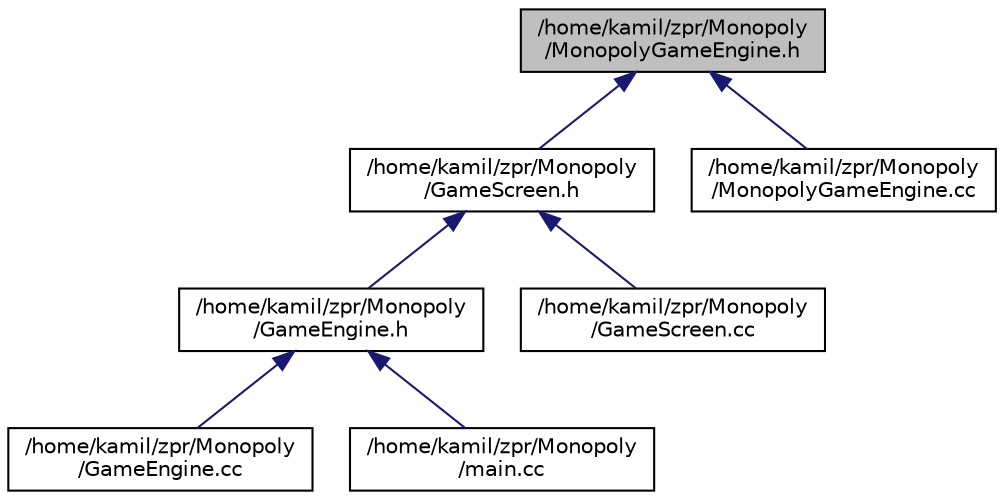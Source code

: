 digraph "/home/kamil/zpr/Monopoly/MonopolyGameEngine.h"
{
 // LATEX_PDF_SIZE
  edge [fontname="Helvetica",fontsize="10",labelfontname="Helvetica",labelfontsize="10"];
  node [fontname="Helvetica",fontsize="10",shape=record];
  Node1 [label="/home/kamil/zpr/Monopoly\l/MonopolyGameEngine.h",height=0.2,width=0.4,color="black", fillcolor="grey75", style="filled", fontcolor="black",tooltip="Header file of class used to handle whole monopoly game process, turns, actions with players,..."];
  Node1 -> Node2 [dir="back",color="midnightblue",fontsize="10",style="solid",fontname="Helvetica"];
  Node2 [label="/home/kamil/zpr/Monopoly\l/GameScreen.h",height=0.2,width=0.4,color="black", fillcolor="white", style="filled",URL="$_game_screen_8h.html",tooltip="Header file for game screen class deriving from ActiveScreen class. Used to handle monopoly game acti..."];
  Node2 -> Node3 [dir="back",color="midnightblue",fontsize="10",style="solid",fontname="Helvetica"];
  Node3 [label="/home/kamil/zpr/Monopoly\l/GameEngine.h",height=0.2,width=0.4,color="black", fillcolor="white", style="filled",URL="$_game_engine_8h.html",tooltip="Header file for GameEngine class, used to handle lowes level program operations as input interactions..."];
  Node3 -> Node4 [dir="back",color="midnightblue",fontsize="10",style="solid",fontname="Helvetica"];
  Node4 [label="/home/kamil/zpr/Monopoly\l/GameEngine.cc",height=0.2,width=0.4,color="black", fillcolor="white", style="filled",URL="$_game_engine_8cc.html",tooltip="Source file for GameEngine class, used to handle lowes level program operations as input interactions..."];
  Node3 -> Node5 [dir="back",color="midnightblue",fontsize="10",style="solid",fontname="Helvetica"];
  Node5 [label="/home/kamil/zpr/Monopoly\l/main.cc",height=0.2,width=0.4,color="black", fillcolor="white", style="filled",URL="$main_8cc.html",tooltip="Source file launching monopoly game vs AI project."];
  Node2 -> Node6 [dir="back",color="midnightblue",fontsize="10",style="solid",fontname="Helvetica"];
  Node6 [label="/home/kamil/zpr/Monopoly\l/GameScreen.cc",height=0.2,width=0.4,color="black", fillcolor="white", style="filled",URL="$_game_screen_8cc.html",tooltip="Source file for game screen class deriving from ActiveScreen class. Used to handle monopoly game acti..."];
  Node1 -> Node7 [dir="back",color="midnightblue",fontsize="10",style="solid",fontname="Helvetica"];
  Node7 [label="/home/kamil/zpr/Monopoly\l/MonopolyGameEngine.cc",height=0.2,width=0.4,color="black", fillcolor="white", style="filled",URL="$_monopoly_game_engine_8cc.html",tooltip="Source file of class used to handle whole monopoly game process, turns, actions with players,..."];
}
